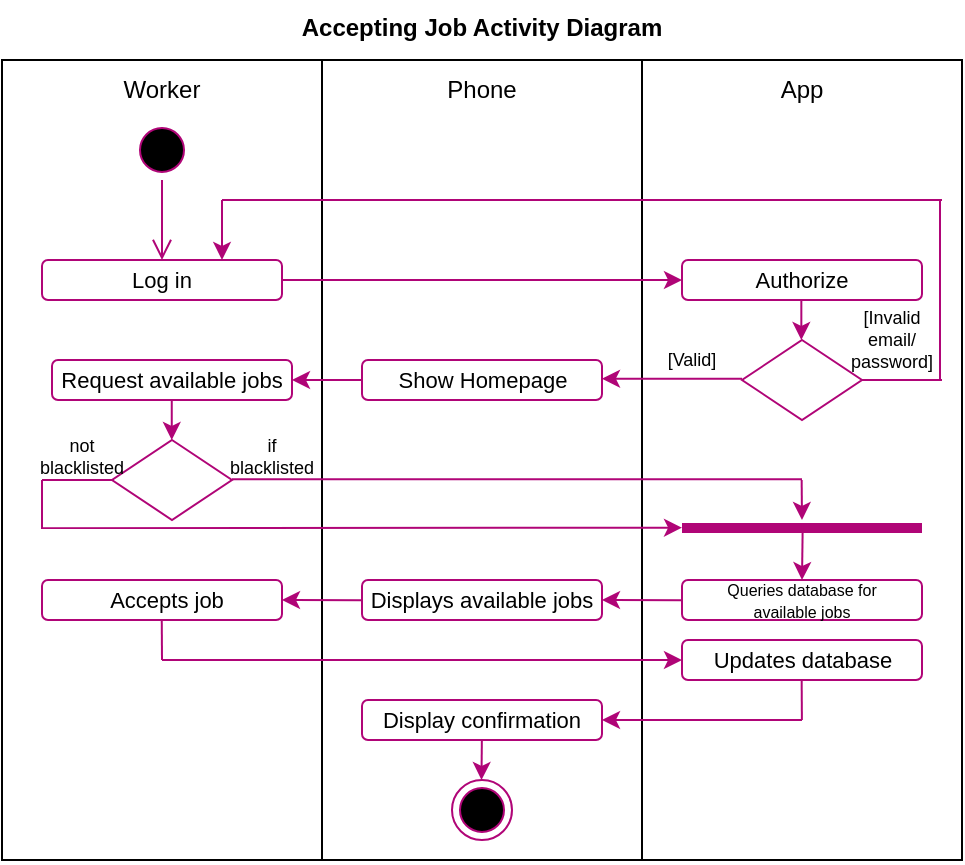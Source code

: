 <mxfile version="16.5.3" type="device"><diagram id="fR5j5vfngR4zpr7wu11u" name="Page-1"><mxGraphModel dx="1422" dy="762" grid="1" gridSize="10" guides="1" tooltips="1" connect="1" arrows="1" fold="1" page="1" pageScale="1" pageWidth="850" pageHeight="1100" math="0" shadow="0"><root><mxCell id="0"/><mxCell id="1" parent="0"/><mxCell id="AXLkQLEi_8ZTkcA1Lc_4-1" value="" style="rounded=0;whiteSpace=wrap;html=1;" parent="1" vertex="1"><mxGeometry x="160" y="40" width="480" height="400" as="geometry"/></mxCell><mxCell id="AXLkQLEi_8ZTkcA1Lc_4-2" value="" style="endArrow=none;html=1;rounded=0;" parent="1" edge="1"><mxGeometry width="50" height="50" relative="1" as="geometry"><mxPoint x="320" y="40" as="sourcePoint"/><mxPoint x="320" y="440" as="targetPoint"/></mxGeometry></mxCell><mxCell id="AXLkQLEi_8ZTkcA1Lc_4-3" value="" style="endArrow=none;html=1;rounded=0;" parent="1" edge="1"><mxGeometry width="50" height="50" relative="1" as="geometry"><mxPoint x="480" y="40" as="sourcePoint"/><mxPoint x="480" y="440" as="targetPoint"/></mxGeometry></mxCell><mxCell id="AXLkQLEi_8ZTkcA1Lc_4-4" value="Accepting Job Activity Diagram" style="text;align=center;fontStyle=1;verticalAlign=middle;spacingLeft=3;spacingRight=3;strokeColor=none;rotatable=0;points=[[0,0.5],[1,0.5]];portConstraint=eastwest;" parent="1" vertex="1"><mxGeometry x="360" y="10" width="80" height="26" as="geometry"/></mxCell><mxCell id="AXLkQLEi_8ZTkcA1Lc_4-5" value="Worker" style="text;html=1;strokeColor=none;fillColor=none;align=center;verticalAlign=middle;whiteSpace=wrap;rounded=0;" parent="1" vertex="1"><mxGeometry x="210" y="40" width="60" height="30" as="geometry"/></mxCell><mxCell id="AXLkQLEi_8ZTkcA1Lc_4-6" value="Phone" style="text;html=1;strokeColor=none;fillColor=none;align=center;verticalAlign=middle;whiteSpace=wrap;rounded=0;" parent="1" vertex="1"><mxGeometry x="370" y="40" width="60" height="30" as="geometry"/></mxCell><mxCell id="AXLkQLEi_8ZTkcA1Lc_4-7" value="App" style="text;html=1;strokeColor=none;fillColor=none;align=center;verticalAlign=middle;whiteSpace=wrap;rounded=0;" parent="1" vertex="1"><mxGeometry x="530" y="40" width="60" height="30" as="geometry"/></mxCell><mxCell id="AXLkQLEi_8ZTkcA1Lc_4-8" value="" style="ellipse;html=1;shape=startState;fillColor=#000000;strokeColor=#B00577;" parent="1" vertex="1"><mxGeometry x="225" y="70" width="30" height="30" as="geometry"/></mxCell><mxCell id="AXLkQLEi_8ZTkcA1Lc_4-9" value="" style="edgeStyle=orthogonalEdgeStyle;html=1;verticalAlign=bottom;endArrow=open;endSize=8;strokeColor=#B00577;rounded=0;" parent="1" source="AXLkQLEi_8ZTkcA1Lc_4-8" edge="1"><mxGeometry relative="1" as="geometry"><mxPoint x="240" y="140" as="targetPoint"/></mxGeometry></mxCell><mxCell id="AXLkQLEi_8ZTkcA1Lc_4-10" value="" style="rounded=1;whiteSpace=wrap;html=1;strokeColor=#B00577;" parent="1" vertex="1"><mxGeometry x="180" y="140" width="120" height="20" as="geometry"/></mxCell><mxCell id="AXLkQLEi_8ZTkcA1Lc_4-11" value="Log in" style="text;html=1;strokeColor=none;fillColor=none;align=center;verticalAlign=middle;whiteSpace=wrap;rounded=0;fontSize=11;" parent="1" vertex="1"><mxGeometry x="210" y="135" width="60" height="30" as="geometry"/></mxCell><mxCell id="AXLkQLEi_8ZTkcA1Lc_4-13" value="" style="endArrow=classic;html=1;rounded=0;strokeColor=#B00577;exitX=1;exitY=0.5;exitDx=0;exitDy=0;entryX=0;entryY=0.5;entryDx=0;entryDy=0;" parent="1" source="AXLkQLEi_8ZTkcA1Lc_4-10" target="AXLkQLEi_8ZTkcA1Lc_4-14" edge="1"><mxGeometry width="50" height="50" relative="1" as="geometry"><mxPoint x="470" y="200" as="sourcePoint"/><mxPoint x="520" y="150" as="targetPoint"/></mxGeometry></mxCell><mxCell id="AXLkQLEi_8ZTkcA1Lc_4-14" value="" style="rounded=1;whiteSpace=wrap;html=1;strokeColor=#B00577;" parent="1" vertex="1"><mxGeometry x="500" y="140" width="120" height="20" as="geometry"/></mxCell><mxCell id="AXLkQLEi_8ZTkcA1Lc_4-15" value="Authorize" style="text;html=1;strokeColor=none;fillColor=none;align=center;verticalAlign=middle;whiteSpace=wrap;rounded=0;fontSize=11;" parent="1" vertex="1"><mxGeometry x="530" y="135" width="60" height="30" as="geometry"/></mxCell><mxCell id="AXLkQLEi_8ZTkcA1Lc_4-17" value="" style="endArrow=none;html=1;rounded=0;strokeColor=#B00577;" parent="1" edge="1"><mxGeometry width="50" height="50" relative="1" as="geometry"><mxPoint x="629" y="200" as="sourcePoint"/><mxPoint x="629" y="110" as="targetPoint"/></mxGeometry></mxCell><mxCell id="AXLkQLEi_8ZTkcA1Lc_4-18" value="" style="endArrow=none;html=1;rounded=0;strokeColor=#B00577;" parent="1" edge="1"><mxGeometry width="50" height="50" relative="1" as="geometry"><mxPoint x="270" y="110" as="sourcePoint"/><mxPoint x="630" y="110" as="targetPoint"/></mxGeometry></mxCell><mxCell id="AXLkQLEi_8ZTkcA1Lc_4-20" value="" style="endArrow=classic;html=1;rounded=0;strokeColor=#B00577;" parent="1" edge="1"><mxGeometry width="50" height="50" relative="1" as="geometry"><mxPoint x="270" y="110" as="sourcePoint"/><mxPoint x="270" y="140" as="targetPoint"/></mxGeometry></mxCell><mxCell id="AXLkQLEi_8ZTkcA1Lc_4-21" value="[Invalid email/ password]" style="text;html=1;strokeColor=none;fillColor=none;align=center;verticalAlign=middle;whiteSpace=wrap;rounded=0;fontSize=9;" parent="1" vertex="1"><mxGeometry x="580" y="170" width="50" height="20" as="geometry"/></mxCell><mxCell id="AXLkQLEi_8ZTkcA1Lc_4-22" value="" style="rhombus;whiteSpace=wrap;html=1;strokeColor=#B00577;" parent="1" vertex="1"><mxGeometry x="530" y="180" width="60" height="40" as="geometry"/></mxCell><mxCell id="AXLkQLEi_8ZTkcA1Lc_4-23" value="" style="endArrow=none;html=1;rounded=0;strokeColor=#B00577;" parent="1" edge="1"><mxGeometry width="50" height="50" relative="1" as="geometry"><mxPoint x="590" y="200.0" as="sourcePoint"/><mxPoint x="630" y="200" as="targetPoint"/></mxGeometry></mxCell><mxCell id="AXLkQLEi_8ZTkcA1Lc_4-24" value="" style="rounded=1;whiteSpace=wrap;html=1;strokeColor=#B00577;" parent="1" vertex="1"><mxGeometry x="340" y="190" width="120" height="20" as="geometry"/></mxCell><mxCell id="AXLkQLEi_8ZTkcA1Lc_4-25" value="Show Homepage" style="text;html=1;strokeColor=none;fillColor=none;align=center;verticalAlign=middle;whiteSpace=wrap;rounded=0;fontSize=11;" parent="1" vertex="1"><mxGeometry x="352.5" y="185" width="95" height="30" as="geometry"/></mxCell><mxCell id="AXLkQLEi_8ZTkcA1Lc_4-26" value="" style="endArrow=classic;html=1;rounded=0;strokeColor=#B00577;" parent="1" edge="1"><mxGeometry width="50" height="50" relative="1" as="geometry"><mxPoint x="530" y="199.33" as="sourcePoint"/><mxPoint x="460" y="199.33" as="targetPoint"/></mxGeometry></mxCell><mxCell id="AXLkQLEi_8ZTkcA1Lc_4-27" value="[Valid]" style="text;html=1;strokeColor=none;fillColor=none;align=center;verticalAlign=middle;whiteSpace=wrap;rounded=0;fontSize=9;" parent="1" vertex="1"><mxGeometry x="480" y="180" width="50" height="20" as="geometry"/></mxCell><mxCell id="AXLkQLEi_8ZTkcA1Lc_4-28" value="" style="rounded=1;whiteSpace=wrap;html=1;strokeColor=#B00577;" parent="1" vertex="1"><mxGeometry x="185" y="190" width="120" height="20" as="geometry"/></mxCell><mxCell id="AXLkQLEi_8ZTkcA1Lc_4-29" value="Request available jobs" style="text;html=1;strokeColor=none;fillColor=none;align=center;verticalAlign=middle;whiteSpace=wrap;rounded=0;fontSize=11;" parent="1" vertex="1"><mxGeometry x="185" y="185" width="120" height="30" as="geometry"/></mxCell><mxCell id="AXLkQLEi_8ZTkcA1Lc_4-30" value="" style="endArrow=classic;html=1;rounded=0;strokeColor=#B00577;entryX=1;entryY=0.5;entryDx=0;entryDy=0;" parent="1" source="AXLkQLEi_8ZTkcA1Lc_4-24" target="AXLkQLEi_8ZTkcA1Lc_4-29" edge="1"><mxGeometry width="50" height="50" relative="1" as="geometry"><mxPoint x="340" y="200" as="sourcePoint"/><mxPoint x="310" y="199" as="targetPoint"/></mxGeometry></mxCell><mxCell id="AXLkQLEi_8ZTkcA1Lc_4-31" value="" style="endArrow=classic;html=1;rounded=0;strokeColor=#B00577;" parent="1" edge="1"><mxGeometry width="50" height="50" relative="1" as="geometry"><mxPoint x="559.67" y="160" as="sourcePoint"/><mxPoint x="559.67" y="180" as="targetPoint"/></mxGeometry></mxCell><mxCell id="AXLkQLEi_8ZTkcA1Lc_4-32" value="" style="rhombus;whiteSpace=wrap;html=1;strokeColor=#B00577;" parent="1" vertex="1"><mxGeometry x="215" y="230" width="60" height="40" as="geometry"/></mxCell><mxCell id="AXLkQLEi_8ZTkcA1Lc_4-34" value="" style="endArrow=classic;html=1;rounded=0;fontSize=11;strokeColor=#B00577;" parent="1" edge="1"><mxGeometry width="50" height="50" relative="1" as="geometry"><mxPoint x="244.88" y="210" as="sourcePoint"/><mxPoint x="244.88" y="230" as="targetPoint"/></mxGeometry></mxCell><mxCell id="AXLkQLEi_8ZTkcA1Lc_4-38" value="if blacklisted" style="text;html=1;strokeColor=none;fillColor=none;align=center;verticalAlign=middle;whiteSpace=wrap;rounded=0;fontSize=9;" parent="1" vertex="1"><mxGeometry x="270" y="230" width="50" height="15" as="geometry"/></mxCell><mxCell id="AXLkQLEi_8ZTkcA1Lc_4-51" value="" style="ellipse;html=1;shape=endState;fillColor=#000000;strokeColor=#B00577;fontSize=8;" parent="1" vertex="1"><mxGeometry x="385" y="400" width="30" height="30" as="geometry"/></mxCell><mxCell id="AXLkQLEi_8ZTkcA1Lc_4-53" value="" style="endArrow=none;html=1;rounded=0;fontSize=8;strokeColor=#B00577;entryX=0;entryY=0.5;entryDx=0;entryDy=0;" parent="1" target="AXLkQLEi_8ZTkcA1Lc_4-32" edge="1"><mxGeometry width="50" height="50" relative="1" as="geometry"><mxPoint x="180" y="250" as="sourcePoint"/><mxPoint x="210" y="249.75" as="targetPoint"/></mxGeometry></mxCell><mxCell id="AXLkQLEi_8ZTkcA1Lc_4-54" value="" style="endArrow=none;html=1;rounded=0;fontSize=8;strokeColor=#B00577;" parent="1" edge="1"><mxGeometry width="50" height="50" relative="1" as="geometry"><mxPoint x="180" y="280" as="sourcePoint"/><mxPoint x="180" y="250" as="targetPoint"/></mxGeometry></mxCell><mxCell id="AXLkQLEi_8ZTkcA1Lc_4-61" value="not blacklisted" style="text;html=1;strokeColor=none;fillColor=none;align=center;verticalAlign=middle;whiteSpace=wrap;rounded=0;fontSize=9;" parent="1" vertex="1"><mxGeometry x="175" y="227.5" width="50" height="20" as="geometry"/></mxCell><mxCell id="oRUQPXOnXijmD5WjNmyP-2" value="" style="line;strokeWidth=5;fillColor=none;align=left;verticalAlign=middle;spacingTop=-1;spacingLeft=3;spacingRight=3;rotatable=0;labelPosition=right;points=[];portConstraint=eastwest;strokeColor=#B00577;" parent="1" vertex="1"><mxGeometry x="500" y="270" width="120" height="8" as="geometry"/></mxCell><mxCell id="oRUQPXOnXijmD5WjNmyP-3" value="" style="endArrow=none;html=1;rounded=0;strokeColor=#B00577;" parent="1" edge="1"><mxGeometry width="50" height="50" relative="1" as="geometry"><mxPoint x="275" y="249.67" as="sourcePoint"/><mxPoint x="560" y="249.67" as="targetPoint"/></mxGeometry></mxCell><mxCell id="oRUQPXOnXijmD5WjNmyP-4" value="" style="endArrow=classic;html=1;rounded=0;strokeColor=#B00577;" parent="1" edge="1"><mxGeometry width="50" height="50" relative="1" as="geometry"><mxPoint x="559.83" y="250" as="sourcePoint"/><mxPoint x="560" y="270" as="targetPoint"/></mxGeometry></mxCell><mxCell id="oRUQPXOnXijmD5WjNmyP-5" value="" style="endArrow=classic;html=1;rounded=0;strokeColor=#B00577;" parent="1" edge="1"><mxGeometry width="50" height="50" relative="1" as="geometry"><mxPoint x="180" y="274.08" as="sourcePoint"/><mxPoint x="500" y="273.83" as="targetPoint"/></mxGeometry></mxCell><mxCell id="oRUQPXOnXijmD5WjNmyP-10" value="" style="line;strokeWidth=15;fillColor=none;align=left;verticalAlign=middle;spacingTop=-1;spacingLeft=3;spacingRight=3;rotatable=0;labelPosition=right;points=[];portConstraint=eastwest;strokeColor=#FFFFFF;" parent="1" vertex="1"><mxGeometry x="170" y="278" width="120" height="8" as="geometry"/></mxCell><mxCell id="oRUQPXOnXijmD5WjNmyP-11" value="" style="endArrow=classic;html=1;rounded=0;strokeColor=#B00577;entryX=0.5;entryY=0;entryDx=0;entryDy=0;exitX=0.503;exitY=0.25;exitDx=0;exitDy=0;exitPerimeter=0;" parent="1" source="oRUQPXOnXijmD5WjNmyP-2" target="oRUQPXOnXijmD5WjNmyP-12" edge="1"><mxGeometry width="50" height="50" relative="1" as="geometry"><mxPoint x="559.83" y="278" as="sourcePoint"/><mxPoint x="560" y="298" as="targetPoint"/></mxGeometry></mxCell><mxCell id="oRUQPXOnXijmD5WjNmyP-12" value="" style="rounded=1;whiteSpace=wrap;html=1;strokeColor=#B00577;" parent="1" vertex="1"><mxGeometry x="500" y="300" width="120" height="20" as="geometry"/></mxCell><mxCell id="oRUQPXOnXijmD5WjNmyP-14" value="&lt;font style=&quot;font-size: 8px&quot;&gt;Queries database for &lt;br&gt;available jobs&lt;/font&gt;" style="text;html=1;strokeColor=none;fillColor=none;align=center;verticalAlign=middle;whiteSpace=wrap;rounded=0;fontSize=9;" parent="1" vertex="1"><mxGeometry x="500" y="297.5" width="120" height="25" as="geometry"/></mxCell><mxCell id="oRUQPXOnXijmD5WjNmyP-15" value="" style="rounded=1;whiteSpace=wrap;html=1;strokeColor=#B00577;" parent="1" vertex="1"><mxGeometry x="340" y="300" width="120" height="20" as="geometry"/></mxCell><mxCell id="oRUQPXOnXijmD5WjNmyP-16" value="" style="endArrow=classic;html=1;rounded=0;strokeColor=#B00577;entryX=1;entryY=0.5;entryDx=0;entryDy=0;" parent="1" target="oRUQPXOnXijmD5WjNmyP-15" edge="1"><mxGeometry width="50" height="50" relative="1" as="geometry"><mxPoint x="500" y="310.16" as="sourcePoint"/><mxPoint x="470" y="309.83" as="targetPoint"/></mxGeometry></mxCell><mxCell id="oRUQPXOnXijmD5WjNmyP-17" value="&lt;font style=&quot;font-size: 11px&quot;&gt;Displays available jobs&lt;/font&gt;" style="text;html=1;strokeColor=none;fillColor=none;align=center;verticalAlign=middle;whiteSpace=wrap;rounded=0;fontSize=11;" parent="1" vertex="1"><mxGeometry x="340" y="295" width="120" height="30" as="geometry"/></mxCell><mxCell id="oRUQPXOnXijmD5WjNmyP-20" value="" style="rounded=1;whiteSpace=wrap;html=1;strokeColor=#B00577;" parent="1" vertex="1"><mxGeometry x="180" y="300" width="120" height="20" as="geometry"/></mxCell><mxCell id="oRUQPXOnXijmD5WjNmyP-21" value="Accepts job" style="text;html=1;strokeColor=none;fillColor=none;align=center;verticalAlign=middle;whiteSpace=wrap;rounded=0;fontSize=11;" parent="1" vertex="1"><mxGeometry x="195" y="295" width="95" height="30" as="geometry"/></mxCell><mxCell id="oRUQPXOnXijmD5WjNmyP-22" value="" style="endArrow=classic;html=1;rounded=0;strokeColor=#B00577;entryX=1;entryY=0.5;entryDx=0;entryDy=0;" parent="1" target="oRUQPXOnXijmD5WjNmyP-20" edge="1"><mxGeometry width="50" height="50" relative="1" as="geometry"><mxPoint x="340" y="310.16" as="sourcePoint"/><mxPoint x="310" y="309.83" as="targetPoint"/></mxGeometry></mxCell><mxCell id="oRUQPXOnXijmD5WjNmyP-26" value="" style="endArrow=none;html=1;rounded=0;fontSize=11;strokeColor=#B00577;" parent="1" edge="1"><mxGeometry width="50" height="50" relative="1" as="geometry"><mxPoint x="240" y="340" as="sourcePoint"/><mxPoint x="239.88" y="320" as="targetPoint"/></mxGeometry></mxCell><mxCell id="oRUQPXOnXijmD5WjNmyP-27" value="" style="endArrow=classic;html=1;rounded=0;fontSize=11;strokeColor=#B00577;" parent="1" edge="1"><mxGeometry width="50" height="50" relative="1" as="geometry"><mxPoint x="240" y="340" as="sourcePoint"/><mxPoint x="500" y="340" as="targetPoint"/></mxGeometry></mxCell><mxCell id="oRUQPXOnXijmD5WjNmyP-28" value="" style="rounded=1;whiteSpace=wrap;html=1;strokeColor=#B00577;" parent="1" vertex="1"><mxGeometry x="500" y="330" width="120" height="20" as="geometry"/></mxCell><mxCell id="oRUQPXOnXijmD5WjNmyP-29" value="Updates database" style="text;html=1;strokeColor=none;fillColor=none;align=center;verticalAlign=middle;whiteSpace=wrap;rounded=0;fontSize=11;" parent="1" vertex="1"><mxGeometry x="512.5" y="325" width="95" height="30" as="geometry"/></mxCell><mxCell id="oRUQPXOnXijmD5WjNmyP-30" value="" style="endArrow=none;html=1;rounded=0;fontSize=11;strokeColor=#B00577;" parent="1" edge="1"><mxGeometry width="50" height="50" relative="1" as="geometry"><mxPoint x="559.95" y="370" as="sourcePoint"/><mxPoint x="559.83" y="350" as="targetPoint"/></mxGeometry></mxCell><mxCell id="oRUQPXOnXijmD5WjNmyP-31" value="" style="endArrow=classic;html=1;rounded=0;fontSize=11;strokeColor=#B00577;" parent="1" edge="1"><mxGeometry width="50" height="50" relative="1" as="geometry"><mxPoint x="560" y="370" as="sourcePoint"/><mxPoint x="460" y="370" as="targetPoint"/></mxGeometry></mxCell><mxCell id="oRUQPXOnXijmD5WjNmyP-32" value="" style="rounded=1;whiteSpace=wrap;html=1;strokeColor=#B00577;" parent="1" vertex="1"><mxGeometry x="340" y="360" width="120" height="20" as="geometry"/></mxCell><mxCell id="oRUQPXOnXijmD5WjNmyP-33" value="Display confirmation" style="text;html=1;strokeColor=none;fillColor=none;align=center;verticalAlign=middle;whiteSpace=wrap;rounded=0;fontSize=11;" parent="1" vertex="1"><mxGeometry x="346.25" y="355" width="107.5" height="30" as="geometry"/></mxCell><mxCell id="oRUQPXOnXijmD5WjNmyP-38" value="" style="endArrow=classic;html=1;rounded=0;strokeColor=#B00577;exitX=0.503;exitY=0.25;exitDx=0;exitDy=0;exitPerimeter=0;" parent="1" edge="1"><mxGeometry width="50" height="50" relative="1" as="geometry"><mxPoint x="399.93" y="380" as="sourcePoint"/><mxPoint x="399.75" y="400" as="targetPoint"/></mxGeometry></mxCell></root></mxGraphModel></diagram></mxfile>